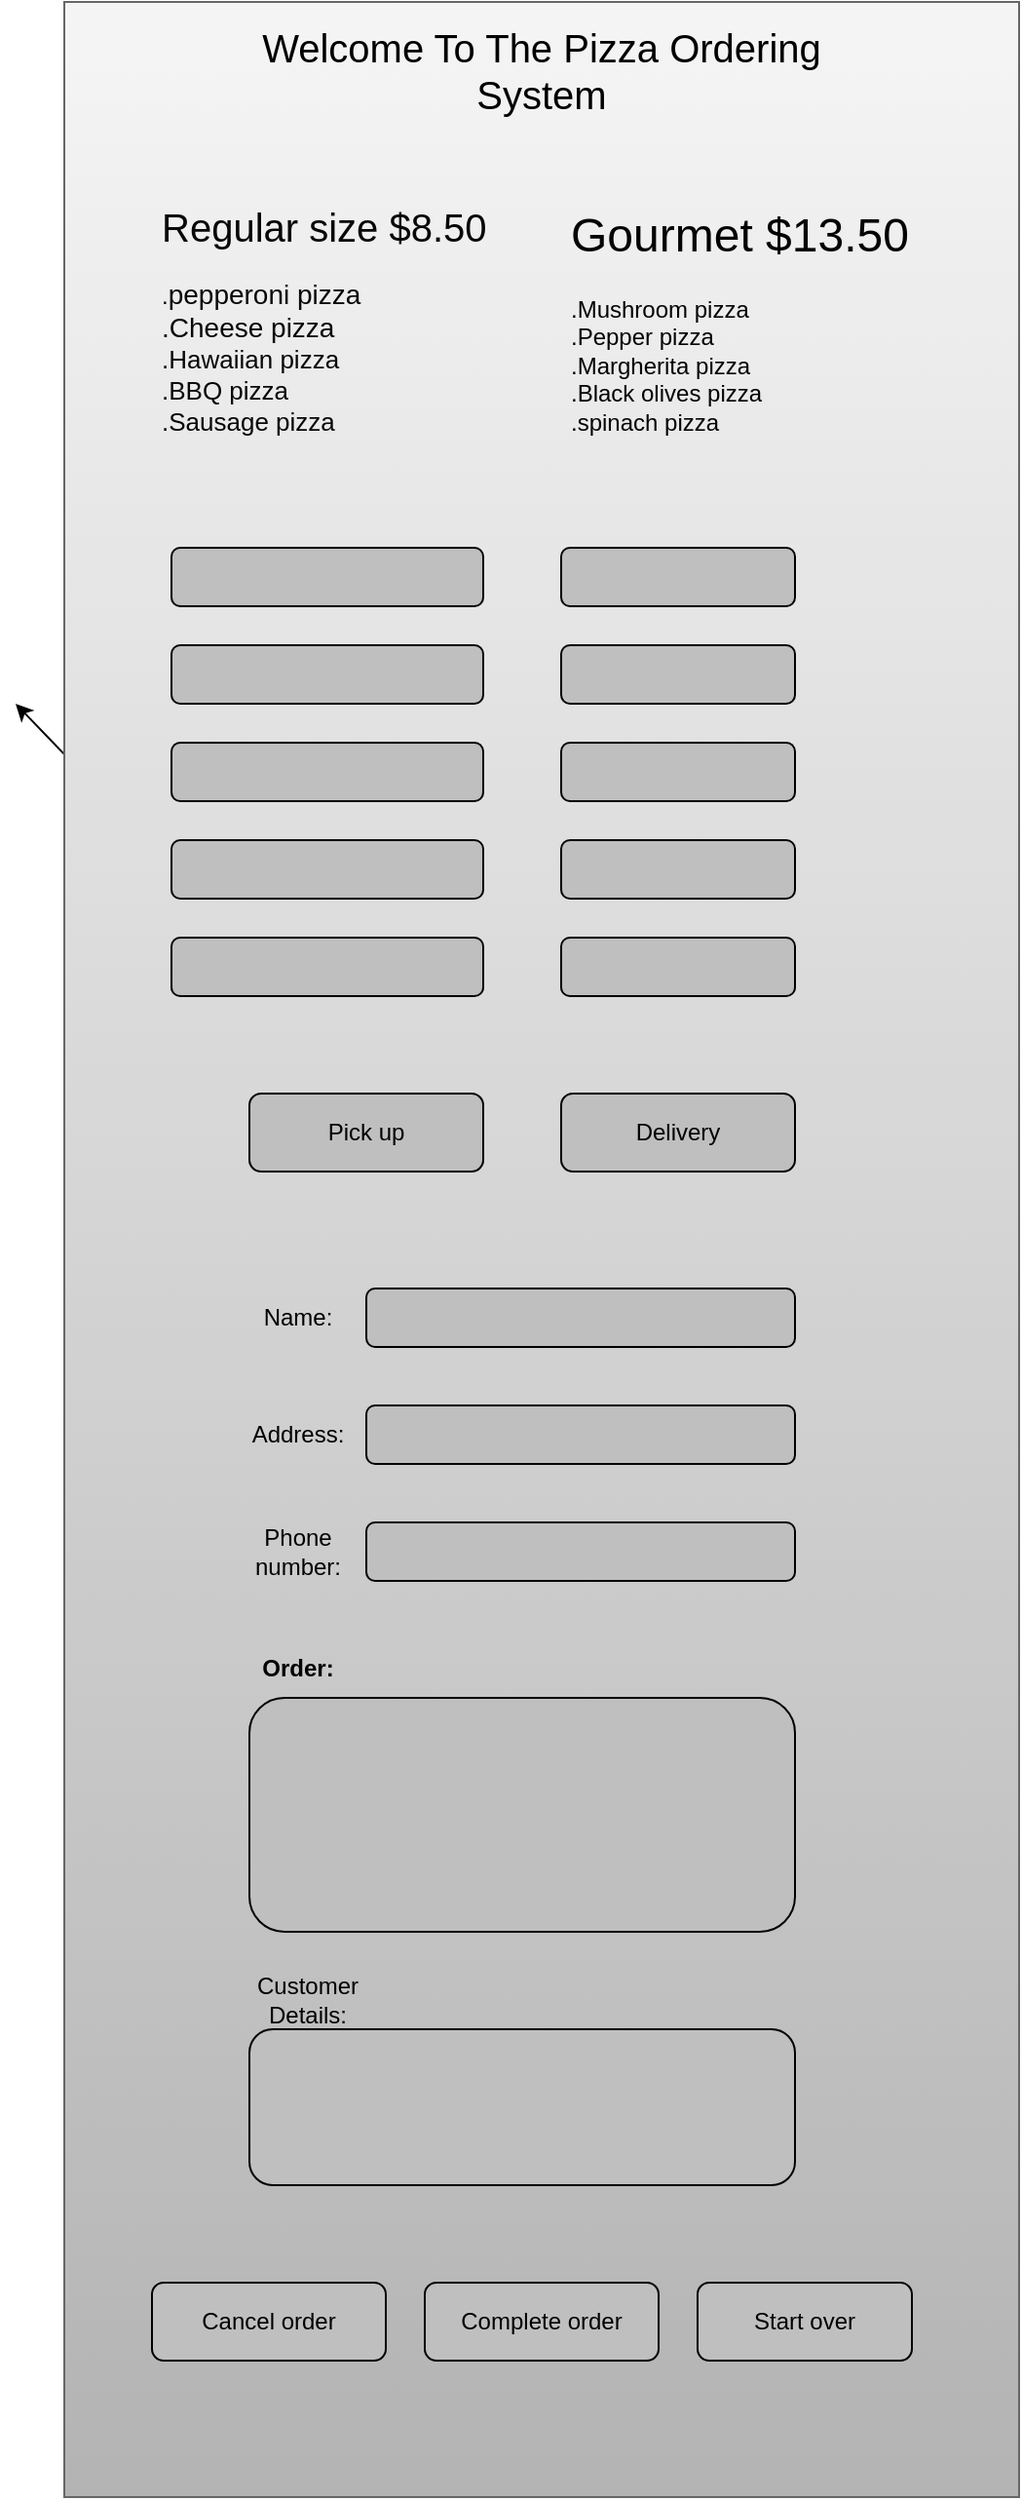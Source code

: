 <mxfile>
    <diagram id="gueoC9wNe_M9XRxRRR1c" name="Page-1">
        <mxGraphModel dx="1374" dy="1890" grid="1" gridSize="10" guides="1" tooltips="1" connect="1" arrows="1" fold="1" page="1" pageScale="1" pageWidth="850" pageHeight="1100" background="#ffffff" math="0" shadow="0">
            <root>
                <mxCell id="0"/>
                <mxCell id="1" parent="0"/>
                <mxCell id="lnYRoIj6kjw9i7lZnvs6-6" style="edgeStyle=orthogonalEdgeStyle;rounded=0;orthogonalLoop=1;jettySize=auto;html=1;exitX=0;exitY=0.5;exitDx=0;exitDy=0;entryX=0;entryY=0.5;entryDx=0;entryDy=0;" parent="1" source="lnYRoIj6kjw9i7lZnvs6-5" target="lnYRoIj6kjw9i7lZnvs6-5" edge="1">
                    <mxGeometry relative="1" as="geometry">
                        <mxPoint x="150" y="310" as="targetPoint"/>
                    </mxGeometry>
                </mxCell>
                <mxCell id="5" style="edgeStyle=none;html=1;fontColor=#000000;" edge="1" parent="1" source="lnYRoIj6kjw9i7lZnvs6-5">
                    <mxGeometry relative="1" as="geometry">
                        <mxPoint x="140" y="-710" as="targetPoint"/>
                    </mxGeometry>
                </mxCell>
                <mxCell id="lnYRoIj6kjw9i7lZnvs6-5" value="" style="rounded=0;whiteSpace=wrap;html=1;fillColor=#f5f5f5;gradientColor=#b3b3b3;strokeColor=#666666;" parent="1" vertex="1">
                    <mxGeometry x="165" y="-1070" width="490" height="1280" as="geometry"/>
                </mxCell>
                <mxCell id="lnYRoIj6kjw9i7lZnvs6-7" value="&lt;font style=&quot;font-size: 20px&quot; color=&quot;#000000&quot;&gt;Welcome To The Pizza Ordering System&lt;/font&gt;" style="text;html=1;strokeColor=none;fillColor=none;align=center;verticalAlign=middle;whiteSpace=wrap;rounded=0;" parent="1" vertex="1">
                    <mxGeometry x="230" y="-1060" width="360" height="50" as="geometry"/>
                </mxCell>
                <mxCell id="VSrRtWQjUN6wTLF_jSkn-3" value="&lt;font color=&quot;#080808&quot;&gt;&lt;font style=&quot;text-align: center ; font-size: 20px&quot;&gt;&lt;br&gt;Regular size $8.50&lt;/font&gt;&lt;span style=&quot;text-align: center&quot;&gt;&lt;br&gt;&lt;br&gt;.&lt;/span&gt;&lt;/font&gt;&lt;font style=&quot;text-align: center ; font-size: 13px&quot;&gt;&lt;font color=&quot;#080808&quot;&gt;&lt;span style=&quot;font-size: 14px&quot;&gt;pepperoni pizza&amp;nbsp;&lt;/span&gt;&lt;br&gt;&lt;span style=&quot;font-size: 14px&quot;&gt;.Cheese pizza&lt;br&gt;&lt;/span&gt;.Hawaiian pizza&lt;br&gt;.BBQ pizza&lt;br&gt;.Sausage pizza&amp;nbsp;&lt;/font&gt;&lt;span style=&quot;font-size: 14px ; color: rgb(32 , 33 , 36) ; font-family: &amp;#34;arial&amp;#34; , sans-serif ; text-align: left&quot;&gt;&lt;br&gt;&lt;/span&gt;&lt;/font&gt;" style="text;html=1;strokeColor=none;fillColor=none;spacing=5;spacingTop=-20;whiteSpace=wrap;overflow=hidden;rounded=0;" parent="1" vertex="1">
                    <mxGeometry x="210" y="-980" width="190" height="150" as="geometry"/>
                </mxCell>
                <mxCell id="VSrRtWQjUN6wTLF_jSkn-5" value="&lt;h1&gt;&lt;span style=&quot;font-weight: normal&quot;&gt;&lt;font color=&quot;#030303&quot;&gt;Gourmet $13.50&amp;nbsp;&lt;/font&gt;&lt;/span&gt;&lt;/h1&gt;&lt;div&gt;&lt;span style=&quot;font-weight: normal&quot;&gt;&lt;font color=&quot;#030303&quot;&gt;.Mushroom pizza&lt;/font&gt;&lt;/span&gt;&lt;/div&gt;&lt;div&gt;&lt;span style=&quot;font-weight: normal&quot;&gt;&lt;font color=&quot;#030303&quot;&gt;.Pepper pizza&lt;/font&gt;&lt;/span&gt;&lt;/div&gt;&lt;div&gt;&lt;span style=&quot;font-weight: normal&quot;&gt;&lt;font color=&quot;#030303&quot;&gt;.Margherita pizza&lt;/font&gt;&lt;/span&gt;&lt;/div&gt;&lt;div&gt;&lt;span style=&quot;font-weight: normal&quot;&gt;&lt;font color=&quot;#030303&quot;&gt;.Black olives pizza&lt;/font&gt;&lt;/span&gt;&lt;/div&gt;&lt;div&gt;&lt;span style=&quot;font-weight: normal&quot;&gt;&lt;font color=&quot;#030303&quot;&gt;.spinach pizza&lt;/font&gt;&lt;/span&gt;&lt;/div&gt;&lt;div&gt;&lt;span style=&quot;font-weight: normal&quot;&gt;&lt;br&gt;&lt;/span&gt;&lt;/div&gt;" style="text;html=1;strokeColor=none;fillColor=none;spacing=5;spacingTop=-20;whiteSpace=wrap;overflow=hidden;rounded=0;" parent="1" vertex="1">
                    <mxGeometry x="420" y="-970" width="200" height="130" as="geometry"/>
                </mxCell>
                <mxCell id="4" value="" style="rounded=1;whiteSpace=wrap;html=1;fontColor=#000000;fillColor=#BFBFBF;" vertex="1" parent="1">
                    <mxGeometry x="220" y="-790" width="160" height="30" as="geometry"/>
                </mxCell>
                <mxCell id="7" value="" style="rounded=1;whiteSpace=wrap;html=1;fontColor=#000000;fillColor=#BFBFBF;" vertex="1" parent="1">
                    <mxGeometry x="220" y="-740" width="160" height="30" as="geometry"/>
                </mxCell>
                <mxCell id="8" value="" style="rounded=1;whiteSpace=wrap;html=1;fontColor=#000000;fillColor=#BFBFBF;" vertex="1" parent="1">
                    <mxGeometry x="420" y="-740" width="120" height="30" as="geometry"/>
                </mxCell>
                <mxCell id="9" value="" style="rounded=1;whiteSpace=wrap;html=1;fontColor=#000000;fillColor=#BFBFBF;" vertex="1" parent="1">
                    <mxGeometry x="220" y="-690" width="160" height="30" as="geometry"/>
                </mxCell>
                <mxCell id="10" value="" style="rounded=1;whiteSpace=wrap;html=1;fontColor=#000000;fillColor=#BFBFBF;" vertex="1" parent="1">
                    <mxGeometry x="420" y="-690" width="120" height="30" as="geometry"/>
                </mxCell>
                <mxCell id="11" value="" style="rounded=1;whiteSpace=wrap;html=1;fontColor=#000000;fillColor=#BFBFBF;" vertex="1" parent="1">
                    <mxGeometry x="220" y="-640" width="160" height="30" as="geometry"/>
                </mxCell>
                <mxCell id="12" value="" style="rounded=1;whiteSpace=wrap;html=1;fontColor=#000000;fillColor=#BFBFBF;" vertex="1" parent="1">
                    <mxGeometry x="420" y="-640" width="120" height="30" as="geometry"/>
                </mxCell>
                <mxCell id="13" value="" style="rounded=1;whiteSpace=wrap;html=1;fontColor=#000000;fillColor=#BFBFBF;" vertex="1" parent="1">
                    <mxGeometry x="220" y="-590" width="160" height="30" as="geometry"/>
                </mxCell>
                <mxCell id="14" value="" style="rounded=1;whiteSpace=wrap;html=1;fontColor=#000000;fillColor=#BFBFBF;" vertex="1" parent="1">
                    <mxGeometry x="420" y="-590" width="120" height="30" as="geometry"/>
                </mxCell>
                <mxCell id="19" value="" style="rounded=1;whiteSpace=wrap;html=1;fontColor=#000000;fillColor=#BFBFBF;" vertex="1" parent="1">
                    <mxGeometry x="420" y="-790" width="120" height="30" as="geometry"/>
                </mxCell>
                <mxCell id="20" value="Pick up" style="rounded=1;whiteSpace=wrap;html=1;fontColor=#000000;fillColor=#BFBFBF;" vertex="1" parent="1">
                    <mxGeometry x="260" y="-510" width="120" height="40" as="geometry"/>
                </mxCell>
                <mxCell id="21" value="Delivery" style="rounded=1;whiteSpace=wrap;html=1;fontColor=#000000;fillColor=#BFBFBF;" vertex="1" parent="1">
                    <mxGeometry x="420" y="-510" width="120" height="40" as="geometry"/>
                </mxCell>
                <mxCell id="23" value="" style="rounded=1;whiteSpace=wrap;html=1;fontColor=#000000;fillColor=#BFBFBF;" vertex="1" parent="1">
                    <mxGeometry x="320" y="-410" width="220" height="30" as="geometry"/>
                </mxCell>
                <mxCell id="24" value="Name:" style="text;html=1;strokeColor=none;fillColor=none;align=center;verticalAlign=middle;whiteSpace=wrap;rounded=0;fontColor=#000000;" vertex="1" parent="1">
                    <mxGeometry x="250" y="-410" width="70" height="30" as="geometry"/>
                </mxCell>
                <mxCell id="25" value="" style="rounded=1;whiteSpace=wrap;html=1;fontColor=#000000;fillColor=#BFBFBF;" vertex="1" parent="1">
                    <mxGeometry x="320" y="-350" width="220" height="30" as="geometry"/>
                </mxCell>
                <mxCell id="26" value="Address:" style="text;html=1;strokeColor=none;fillColor=none;align=center;verticalAlign=middle;whiteSpace=wrap;rounded=0;fontColor=#000000;" vertex="1" parent="1">
                    <mxGeometry x="255" y="-350" width="60" height="30" as="geometry"/>
                </mxCell>
                <mxCell id="27" value="" style="rounded=1;whiteSpace=wrap;html=1;fontColor=#000000;fillColor=#BFBFBF;" vertex="1" parent="1">
                    <mxGeometry x="320" y="-290" width="220" height="30" as="geometry"/>
                </mxCell>
                <mxCell id="28" value="Phone number:" style="text;html=1;strokeColor=none;fillColor=none;align=center;verticalAlign=middle;whiteSpace=wrap;rounded=0;fontColor=#000000;" vertex="1" parent="1">
                    <mxGeometry x="255" y="-290" width="60" height="30" as="geometry"/>
                </mxCell>
                <mxCell id="29" value="&lt;b&gt;Order:&lt;/b&gt;" style="text;html=1;strokeColor=none;fillColor=none;align=center;verticalAlign=middle;whiteSpace=wrap;rounded=0;fontColor=#000000;" vertex="1" parent="1">
                    <mxGeometry x="255" y="-230" width="60" height="30" as="geometry"/>
                </mxCell>
                <mxCell id="33" value="Cancel order" style="rounded=1;whiteSpace=wrap;html=1;fontColor=#000000;fillColor=#BFBFBF;" vertex="1" parent="1">
                    <mxGeometry x="210" y="100" width="120" height="40" as="geometry"/>
                </mxCell>
                <mxCell id="34" value="Complete order" style="rounded=1;whiteSpace=wrap;html=1;fontColor=#000000;fillColor=#BFBFBF;" vertex="1" parent="1">
                    <mxGeometry x="350" y="100" width="120" height="40" as="geometry"/>
                </mxCell>
                <mxCell id="35" value="Start over" style="rounded=1;whiteSpace=wrap;html=1;fontColor=#000000;fillColor=#BFBFBF;" vertex="1" parent="1">
                    <mxGeometry x="490" y="100" width="110" height="40" as="geometry"/>
                </mxCell>
                <mxCell id="36" value="" style="rounded=1;whiteSpace=wrap;html=1;fontColor=#000000;fillColor=#BFBFBF;" vertex="1" parent="1">
                    <mxGeometry x="260" y="-200" width="280" height="120" as="geometry"/>
                </mxCell>
                <mxCell id="37" value="Customer Details:" style="text;html=1;strokeColor=none;fillColor=none;align=center;verticalAlign=middle;whiteSpace=wrap;rounded=0;fontColor=#000000;" vertex="1" parent="1">
                    <mxGeometry x="260" y="-60" width="60" height="30" as="geometry"/>
                </mxCell>
                <mxCell id="38" value="" style="rounded=1;whiteSpace=wrap;html=1;fontColor=#000000;fillColor=#BFBFBF;" vertex="1" parent="1">
                    <mxGeometry x="260" y="-30" width="280" height="80" as="geometry"/>
                </mxCell>
            </root>
        </mxGraphModel>
    </diagram>
</mxfile>